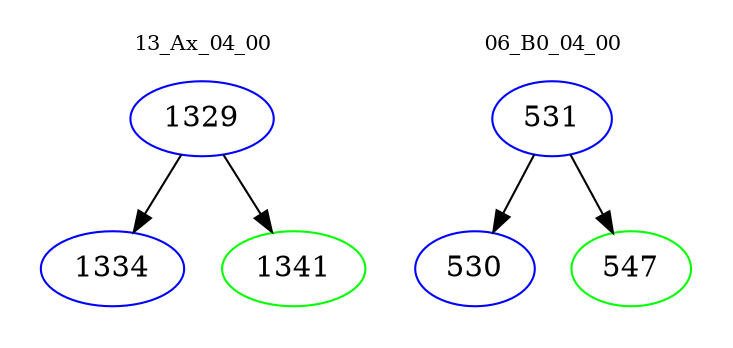 digraph{
subgraph cluster_0 {
color = white
label = "13_Ax_04_00";
fontsize=10;
T0_1329 [label="1329", color="blue"]
T0_1329 -> T0_1334 [color="black"]
T0_1334 [label="1334", color="blue"]
T0_1329 -> T0_1341 [color="black"]
T0_1341 [label="1341", color="green"]
}
subgraph cluster_1 {
color = white
label = "06_B0_04_00";
fontsize=10;
T1_531 [label="531", color="blue"]
T1_531 -> T1_530 [color="black"]
T1_530 [label="530", color="blue"]
T1_531 -> T1_547 [color="black"]
T1_547 [label="547", color="green"]
}
}
